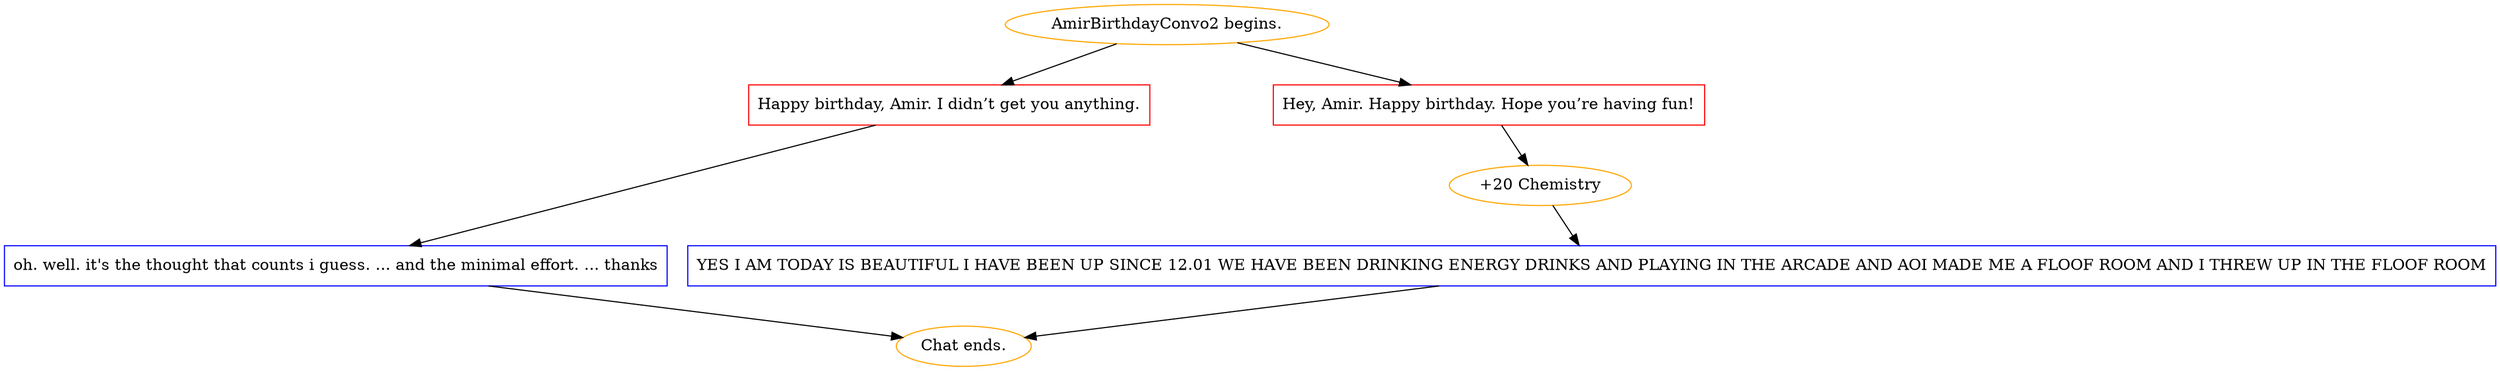 digraph {
	"AmirBirthdayConvo2 begins." [color=orange];
		"AmirBirthdayConvo2 begins." -> j2093424353;
		"AmirBirthdayConvo2 begins." -> j1530757311;
	j2093424353 [label="Happy birthday, Amir. I didn’t get you anything.",shape=box,color=red];
		j2093424353 -> j2447121717;
	j1530757311 [label="Hey, Amir. Happy birthday. Hope you’re having fun!",shape=box,color=red];
		j1530757311 -> j1999921392;
	j2447121717 [label="oh. well. it's the thought that counts i guess. ... and the minimal effort. ... thanks",shape=box,color=blue];
		j2447121717 -> "Chat ends.";
	j1999921392 [label="+20 Chemistry",color=orange];
		j1999921392 -> j3907526650;
	"Chat ends." [color=orange];
	j3907526650 [label="YES I AM TODAY IS BEAUTIFUL I HAVE BEEN UP SINCE 12.01 WE HAVE BEEN DRINKING ENERGY DRINKS AND PLAYING IN THE ARCADE AND AOI MADE ME A FLOOF ROOM AND I THREW UP IN THE FLOOF ROOM",shape=box,color=blue];
		j3907526650 -> "Chat ends.";
}